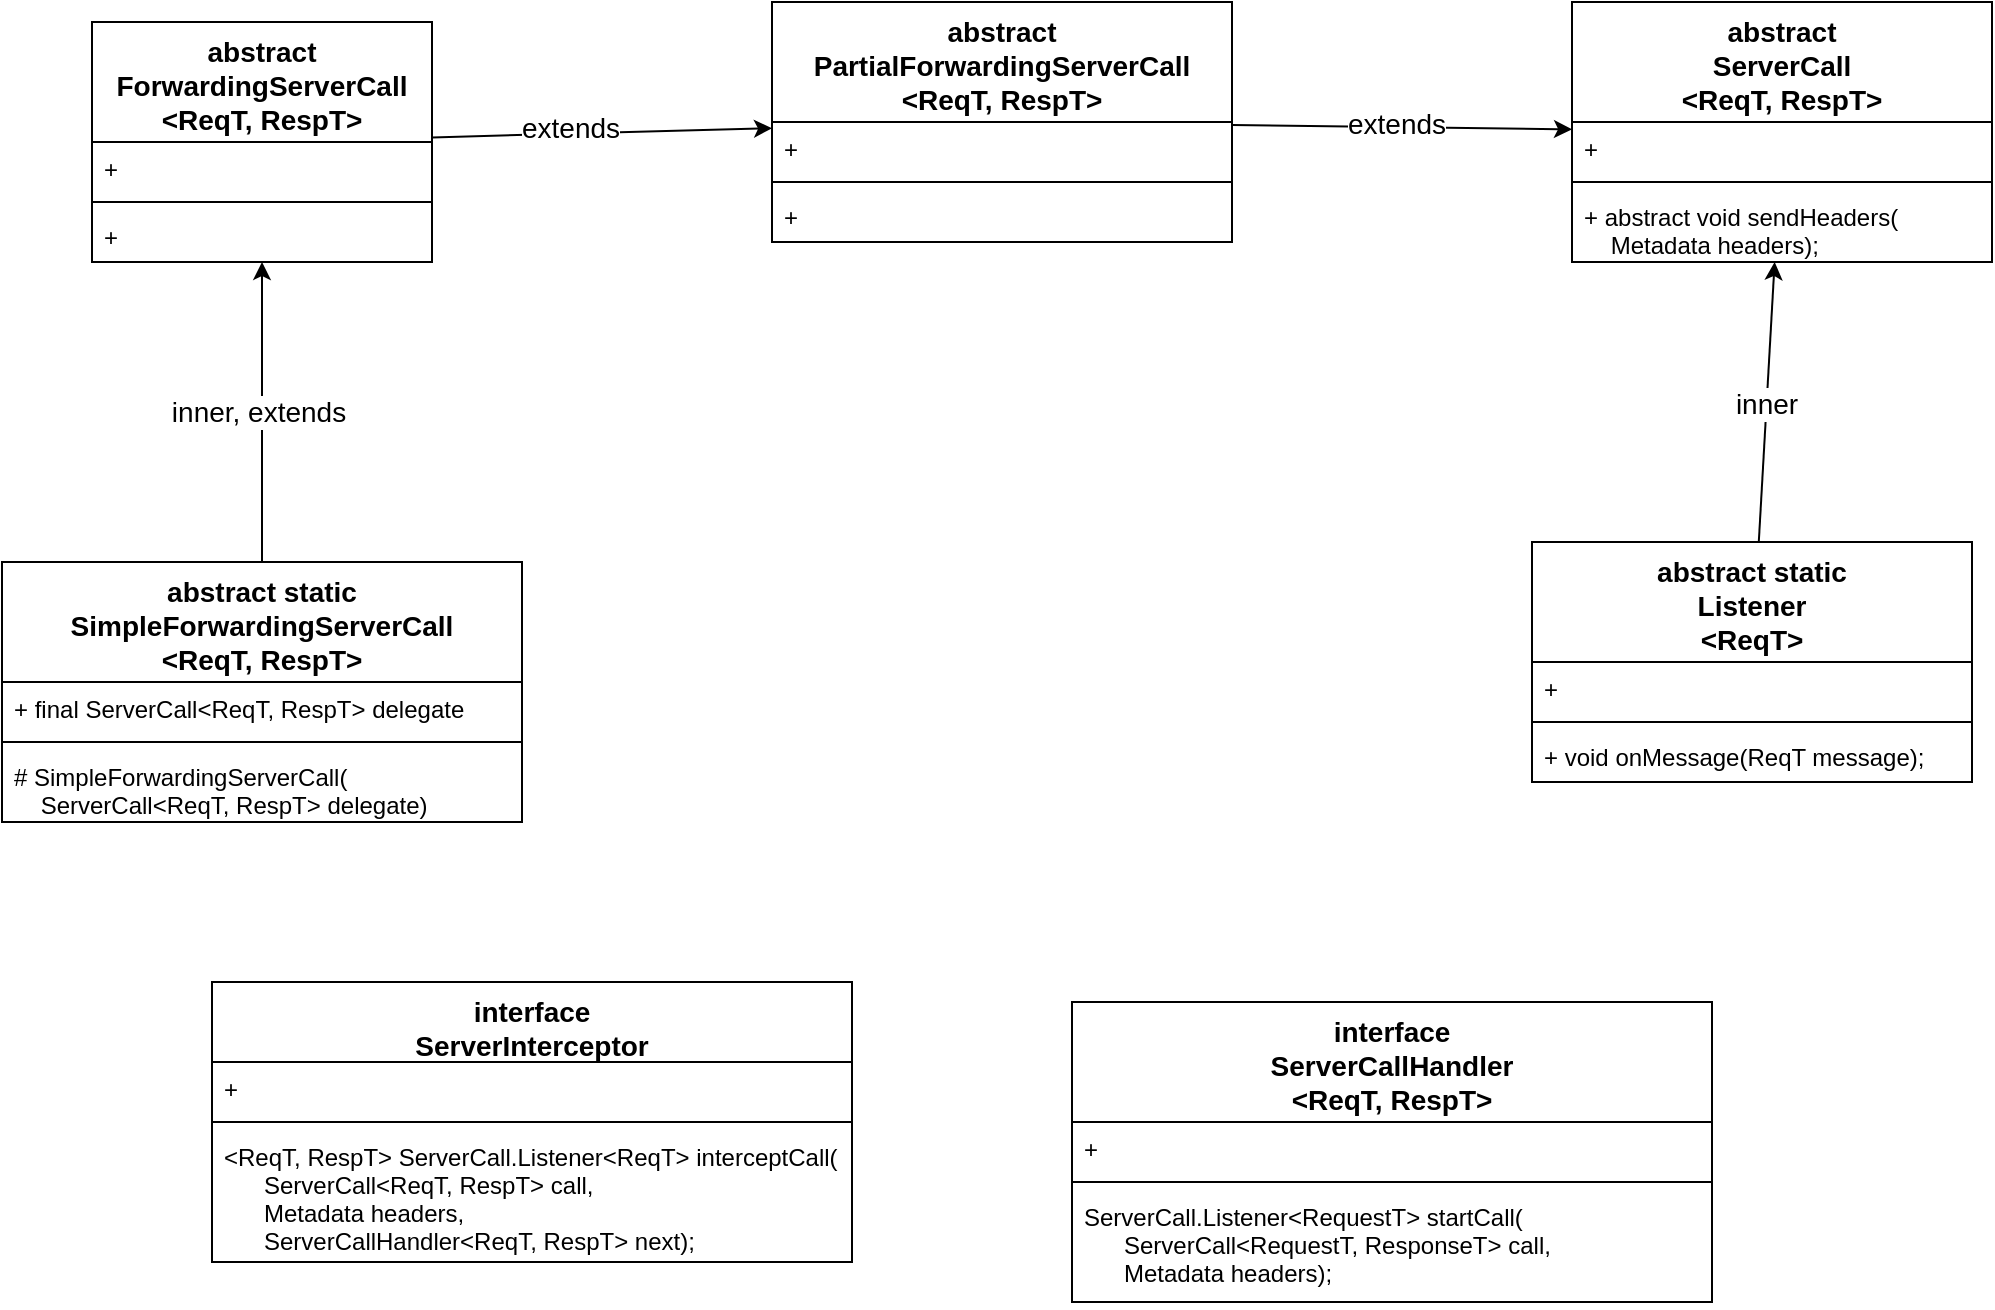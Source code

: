 <mxfile version="13.8.0" type="github"><diagram id="C5RBs43oDa-KdzZeNtuy" name="Page-1"><mxGraphModel dx="1662" dy="774" grid="1" gridSize="10" guides="1" tooltips="1" connect="1" arrows="1" fold="1" page="1" pageScale="1" pageWidth="827" pageHeight="1169" math="0" shadow="0"><root><mxCell id="WIyWlLk6GJQsqaUBKTNV-0"/><mxCell id="WIyWlLk6GJQsqaUBKTNV-1" parent="WIyWlLk6GJQsqaUBKTNV-0"/><mxCell id="zEvAv5s2AqDH9AjV4CPm-12" value="" style="endArrow=classic;html=1;fontSize=14;" edge="1" parent="WIyWlLk6GJQsqaUBKTNV-1" source="zEvAv5s2AqDH9AjV4CPm-5" target="zEvAv5s2AqDH9AjV4CPm-0"><mxGeometry width="50" height="50" relative="1" as="geometry"><mxPoint x="330" y="390" as="sourcePoint"/><mxPoint x="560" y="196" as="targetPoint"/></mxGeometry></mxCell><mxCell id="zEvAv5s2AqDH9AjV4CPm-13" value="inner" style="edgeLabel;html=1;align=center;verticalAlign=middle;resizable=0;points=[];fontSize=14;" vertex="1" connectable="0" parent="zEvAv5s2AqDH9AjV4CPm-12"><mxGeometry x="0.267" y="2" relative="1" as="geometry"><mxPoint y="19.48" as="offset"/></mxGeometry></mxCell><mxCell id="zEvAv5s2AqDH9AjV4CPm-26" value="" style="endArrow=classic;html=1;fontSize=14;" edge="1" parent="WIyWlLk6GJQsqaUBKTNV-1" source="zEvAv5s2AqDH9AjV4CPm-18" target="zEvAv5s2AqDH9AjV4CPm-22"><mxGeometry width="50" height="50" relative="1" as="geometry"><mxPoint x="810.968" y="410" as="sourcePoint"/><mxPoint x="814.032" y="220" as="targetPoint"/></mxGeometry></mxCell><mxCell id="zEvAv5s2AqDH9AjV4CPm-27" value="inner, extends" style="edgeLabel;html=1;align=center;verticalAlign=middle;resizable=0;points=[];fontSize=14;" vertex="1" connectable="0" parent="zEvAv5s2AqDH9AjV4CPm-26"><mxGeometry x="0.267" y="2" relative="1" as="geometry"><mxPoint y="19.48" as="offset"/></mxGeometry></mxCell><mxCell id="zEvAv5s2AqDH9AjV4CPm-0" value="abstract&#10;ServerCall&#10;&lt;ReqT, RespT&gt;" style="swimlane;fontStyle=1;align=center;verticalAlign=top;childLayout=stackLayout;horizontal=1;startSize=60;horizontalStack=0;resizeParent=1;resizeParentMax=0;resizeLast=0;collapsible=1;marginBottom=0;fontSize=14;" vertex="1" parent="WIyWlLk6GJQsqaUBKTNV-1"><mxGeometry x="840" y="50" width="210" height="130" as="geometry"/></mxCell><mxCell id="zEvAv5s2AqDH9AjV4CPm-1" value="+" style="text;strokeColor=none;fillColor=none;align=left;verticalAlign=top;spacingLeft=4;spacingRight=4;overflow=hidden;rotatable=0;points=[[0,0.5],[1,0.5]];portConstraint=eastwest;" vertex="1" parent="zEvAv5s2AqDH9AjV4CPm-0"><mxGeometry y="60" width="210" height="26" as="geometry"/></mxCell><mxCell id="zEvAv5s2AqDH9AjV4CPm-2" value="" style="line;strokeWidth=1;fillColor=none;align=left;verticalAlign=middle;spacingTop=-1;spacingLeft=3;spacingRight=3;rotatable=0;labelPosition=right;points=[];portConstraint=eastwest;" vertex="1" parent="zEvAv5s2AqDH9AjV4CPm-0"><mxGeometry y="86" width="210" height="8" as="geometry"/></mxCell><mxCell id="zEvAv5s2AqDH9AjV4CPm-3" value="+ abstract void sendHeaders(&#10;    Metadata headers);" style="text;strokeColor=none;fillColor=none;align=left;verticalAlign=top;spacingLeft=4;spacingRight=4;overflow=hidden;rotatable=0;points=[[0,0.5],[1,0.5]];portConstraint=eastwest;" vertex="1" parent="zEvAv5s2AqDH9AjV4CPm-0"><mxGeometry y="94" width="210" height="36" as="geometry"/></mxCell><mxCell id="zEvAv5s2AqDH9AjV4CPm-33" value="" style="endArrow=classic;html=1;fontSize=14;" edge="1" parent="WIyWlLk6GJQsqaUBKTNV-1" source="zEvAv5s2AqDH9AjV4CPm-22" target="zEvAv5s2AqDH9AjV4CPm-28"><mxGeometry width="50" height="50" relative="1" as="geometry"><mxPoint x="217.5" y="430" as="sourcePoint"/><mxPoint x="215.5" y="190" as="targetPoint"/></mxGeometry></mxCell><mxCell id="zEvAv5s2AqDH9AjV4CPm-34" value="extends" style="edgeLabel;html=1;align=center;verticalAlign=middle;resizable=0;points=[];fontSize=14;" vertex="1" connectable="0" parent="zEvAv5s2AqDH9AjV4CPm-33"><mxGeometry x="0.267" y="2" relative="1" as="geometry"><mxPoint x="-38.91" y="0.33" as="offset"/></mxGeometry></mxCell><mxCell id="zEvAv5s2AqDH9AjV4CPm-22" value="abstract&#10;ForwardingServerCall&#10;&lt;ReqT, RespT&gt;" style="swimlane;fontStyle=1;align=center;verticalAlign=top;childLayout=stackLayout;horizontal=1;startSize=60;horizontalStack=0;resizeParent=1;resizeParentMax=0;resizeLast=0;collapsible=1;marginBottom=0;fontSize=14;" vertex="1" parent="WIyWlLk6GJQsqaUBKTNV-1"><mxGeometry x="100" y="60" width="170" height="120" as="geometry"/></mxCell><mxCell id="zEvAv5s2AqDH9AjV4CPm-23" value="+" style="text;strokeColor=none;fillColor=none;align=left;verticalAlign=top;spacingLeft=4;spacingRight=4;overflow=hidden;rotatable=0;points=[[0,0.5],[1,0.5]];portConstraint=eastwest;" vertex="1" parent="zEvAv5s2AqDH9AjV4CPm-22"><mxGeometry y="60" width="170" height="26" as="geometry"/></mxCell><mxCell id="zEvAv5s2AqDH9AjV4CPm-24" value="" style="line;strokeWidth=1;fillColor=none;align=left;verticalAlign=middle;spacingTop=-1;spacingLeft=3;spacingRight=3;rotatable=0;labelPosition=right;points=[];portConstraint=eastwest;" vertex="1" parent="zEvAv5s2AqDH9AjV4CPm-22"><mxGeometry y="86" width="170" height="8" as="geometry"/></mxCell><mxCell id="zEvAv5s2AqDH9AjV4CPm-25" value="+" style="text;strokeColor=none;fillColor=none;align=left;verticalAlign=top;spacingLeft=4;spacingRight=4;overflow=hidden;rotatable=0;points=[[0,0.5],[1,0.5]];portConstraint=eastwest;" vertex="1" parent="zEvAv5s2AqDH9AjV4CPm-22"><mxGeometry y="94" width="170" height="26" as="geometry"/></mxCell><mxCell id="zEvAv5s2AqDH9AjV4CPm-35" value="" style="endArrow=classic;html=1;fontSize=14;" edge="1" parent="WIyWlLk6GJQsqaUBKTNV-1" source="zEvAv5s2AqDH9AjV4CPm-28" target="zEvAv5s2AqDH9AjV4CPm-0"><mxGeometry width="50" height="50" relative="1" as="geometry"><mxPoint x="280" y="127.976" as="sourcePoint"/><mxPoint x="500" y="122.738" as="targetPoint"/></mxGeometry></mxCell><mxCell id="zEvAv5s2AqDH9AjV4CPm-36" value="extends" style="edgeLabel;html=1;align=center;verticalAlign=middle;resizable=0;points=[];fontSize=14;" vertex="1" connectable="0" parent="zEvAv5s2AqDH9AjV4CPm-35"><mxGeometry x="0.267" y="2" relative="1" as="geometry"><mxPoint x="-26.0" y="1.776e-15" as="offset"/></mxGeometry></mxCell><mxCell id="zEvAv5s2AqDH9AjV4CPm-28" value="abstract&#10;PartialForwardingServerCall&#10;&lt;ReqT, RespT&gt;" style="swimlane;fontStyle=1;align=center;verticalAlign=top;childLayout=stackLayout;horizontal=1;startSize=60;horizontalStack=0;resizeParent=1;resizeParentMax=0;resizeLast=0;collapsible=1;marginBottom=0;fontSize=14;" vertex="1" parent="WIyWlLk6GJQsqaUBKTNV-1"><mxGeometry x="440" y="50" width="230" height="120" as="geometry"/></mxCell><mxCell id="zEvAv5s2AqDH9AjV4CPm-29" value="+" style="text;strokeColor=none;fillColor=none;align=left;verticalAlign=top;spacingLeft=4;spacingRight=4;overflow=hidden;rotatable=0;points=[[0,0.5],[1,0.5]];portConstraint=eastwest;" vertex="1" parent="zEvAv5s2AqDH9AjV4CPm-28"><mxGeometry y="60" width="230" height="26" as="geometry"/></mxCell><mxCell id="zEvAv5s2AqDH9AjV4CPm-30" value="" style="line;strokeWidth=1;fillColor=none;align=left;verticalAlign=middle;spacingTop=-1;spacingLeft=3;spacingRight=3;rotatable=0;labelPosition=right;points=[];portConstraint=eastwest;" vertex="1" parent="zEvAv5s2AqDH9AjV4CPm-28"><mxGeometry y="86" width="230" height="8" as="geometry"/></mxCell><mxCell id="zEvAv5s2AqDH9AjV4CPm-31" value="+" style="text;strokeColor=none;fillColor=none;align=left;verticalAlign=top;spacingLeft=4;spacingRight=4;overflow=hidden;rotatable=0;points=[[0,0.5],[1,0.5]];portConstraint=eastwest;" vertex="1" parent="zEvAv5s2AqDH9AjV4CPm-28"><mxGeometry y="94" width="230" height="26" as="geometry"/></mxCell><mxCell id="zEvAv5s2AqDH9AjV4CPm-14" value="interface&#10;ServerInterceptor" style="swimlane;fontStyle=1;align=center;verticalAlign=top;childLayout=stackLayout;horizontal=1;startSize=40;horizontalStack=0;resizeParent=1;resizeParentMax=0;resizeLast=0;collapsible=1;marginBottom=0;fontSize=14;" vertex="1" parent="WIyWlLk6GJQsqaUBKTNV-1"><mxGeometry x="160" y="540" width="320" height="140" as="geometry"/></mxCell><mxCell id="zEvAv5s2AqDH9AjV4CPm-15" value="+" style="text;strokeColor=none;fillColor=none;align=left;verticalAlign=top;spacingLeft=4;spacingRight=4;overflow=hidden;rotatable=0;points=[[0,0.5],[1,0.5]];portConstraint=eastwest;" vertex="1" parent="zEvAv5s2AqDH9AjV4CPm-14"><mxGeometry y="40" width="320" height="26" as="geometry"/></mxCell><mxCell id="zEvAv5s2AqDH9AjV4CPm-16" value="" style="line;strokeWidth=1;fillColor=none;align=left;verticalAlign=middle;spacingTop=-1;spacingLeft=3;spacingRight=3;rotatable=0;labelPosition=right;points=[];portConstraint=eastwest;" vertex="1" parent="zEvAv5s2AqDH9AjV4CPm-14"><mxGeometry y="66" width="320" height="8" as="geometry"/></mxCell><mxCell id="zEvAv5s2AqDH9AjV4CPm-17" value="&lt;ReqT, RespT&gt; ServerCall.Listener&lt;ReqT&gt; interceptCall(&#10;      ServerCall&lt;ReqT, RespT&gt; call,&#10;      Metadata headers,&#10;      ServerCallHandler&lt;ReqT, RespT&gt; next);" style="text;strokeColor=none;fillColor=none;align=left;verticalAlign=top;spacingLeft=4;spacingRight=4;overflow=hidden;rotatable=0;points=[[0,0.5],[1,0.5]];portConstraint=eastwest;" vertex="1" parent="zEvAv5s2AqDH9AjV4CPm-14"><mxGeometry y="74" width="320" height="66" as="geometry"/></mxCell><mxCell id="zEvAv5s2AqDH9AjV4CPm-37" value="interface&#10;ServerCallHandler&#10;&lt;ReqT, RespT&gt;" style="swimlane;fontStyle=1;align=center;verticalAlign=top;childLayout=stackLayout;horizontal=1;startSize=60;horizontalStack=0;resizeParent=1;resizeParentMax=0;resizeLast=0;collapsible=1;marginBottom=0;fontSize=14;" vertex="1" parent="WIyWlLk6GJQsqaUBKTNV-1"><mxGeometry x="590" y="550" width="320" height="150" as="geometry"/></mxCell><mxCell id="zEvAv5s2AqDH9AjV4CPm-38" value="+" style="text;strokeColor=none;fillColor=none;align=left;verticalAlign=top;spacingLeft=4;spacingRight=4;overflow=hidden;rotatable=0;points=[[0,0.5],[1,0.5]];portConstraint=eastwest;" vertex="1" parent="zEvAv5s2AqDH9AjV4CPm-37"><mxGeometry y="60" width="320" height="26" as="geometry"/></mxCell><mxCell id="zEvAv5s2AqDH9AjV4CPm-39" value="" style="line;strokeWidth=1;fillColor=none;align=left;verticalAlign=middle;spacingTop=-1;spacingLeft=3;spacingRight=3;rotatable=0;labelPosition=right;points=[];portConstraint=eastwest;" vertex="1" parent="zEvAv5s2AqDH9AjV4CPm-37"><mxGeometry y="86" width="320" height="8" as="geometry"/></mxCell><mxCell id="zEvAv5s2AqDH9AjV4CPm-40" value="ServerCall.Listener&lt;RequestT&gt; startCall(&#10;      ServerCall&lt;RequestT, ResponseT&gt; call,&#10;      Metadata headers);" style="text;strokeColor=none;fillColor=none;align=left;verticalAlign=top;spacingLeft=4;spacingRight=4;overflow=hidden;rotatable=0;points=[[0,0.5],[1,0.5]];portConstraint=eastwest;" vertex="1" parent="zEvAv5s2AqDH9AjV4CPm-37"><mxGeometry y="94" width="320" height="56" as="geometry"/></mxCell><mxCell id="zEvAv5s2AqDH9AjV4CPm-18" value="abstract static&#10;SimpleForwardingServerCall&#10;&lt;ReqT, RespT&gt;" style="swimlane;fontStyle=1;align=center;verticalAlign=top;childLayout=stackLayout;horizontal=1;startSize=60;horizontalStack=0;resizeParent=1;resizeParentMax=0;resizeLast=0;collapsible=1;marginBottom=0;fontSize=14;" vertex="1" parent="WIyWlLk6GJQsqaUBKTNV-1"><mxGeometry x="55" y="330" width="260" height="130" as="geometry"/></mxCell><mxCell id="zEvAv5s2AqDH9AjV4CPm-19" value="+ final ServerCall&lt;ReqT, RespT&gt; delegate" style="text;strokeColor=none;fillColor=none;align=left;verticalAlign=top;spacingLeft=4;spacingRight=4;overflow=hidden;rotatable=0;points=[[0,0.5],[1,0.5]];portConstraint=eastwest;" vertex="1" parent="zEvAv5s2AqDH9AjV4CPm-18"><mxGeometry y="60" width="260" height="26" as="geometry"/></mxCell><mxCell id="zEvAv5s2AqDH9AjV4CPm-20" value="" style="line;strokeWidth=1;fillColor=none;align=left;verticalAlign=middle;spacingTop=-1;spacingLeft=3;spacingRight=3;rotatable=0;labelPosition=right;points=[];portConstraint=eastwest;" vertex="1" parent="zEvAv5s2AqDH9AjV4CPm-18"><mxGeometry y="86" width="260" height="8" as="geometry"/></mxCell><mxCell id="zEvAv5s2AqDH9AjV4CPm-21" value="# SimpleForwardingServerCall(&#10;    ServerCall&lt;ReqT, RespT&gt; delegate)" style="text;strokeColor=none;fillColor=none;align=left;verticalAlign=top;spacingLeft=4;spacingRight=4;overflow=hidden;rotatable=0;points=[[0,0.5],[1,0.5]];portConstraint=eastwest;" vertex="1" parent="zEvAv5s2AqDH9AjV4CPm-18"><mxGeometry y="94" width="260" height="36" as="geometry"/></mxCell><mxCell id="zEvAv5s2AqDH9AjV4CPm-5" value="abstract static&#10;Listener&#10;&lt;ReqT&gt;" style="swimlane;fontStyle=1;align=center;verticalAlign=top;childLayout=stackLayout;horizontal=1;startSize=60;horizontalStack=0;resizeParent=1;resizeParentMax=0;resizeLast=0;collapsible=1;marginBottom=0;fontSize=14;" vertex="1" parent="WIyWlLk6GJQsqaUBKTNV-1"><mxGeometry x="820" y="320" width="220" height="120" as="geometry"/></mxCell><mxCell id="zEvAv5s2AqDH9AjV4CPm-6" value="+" style="text;strokeColor=none;fillColor=none;align=left;verticalAlign=top;spacingLeft=4;spacingRight=4;overflow=hidden;rotatable=0;points=[[0,0.5],[1,0.5]];portConstraint=eastwest;" vertex="1" parent="zEvAv5s2AqDH9AjV4CPm-5"><mxGeometry y="60" width="220" height="26" as="geometry"/></mxCell><mxCell id="zEvAv5s2AqDH9AjV4CPm-7" value="" style="line;strokeWidth=1;fillColor=none;align=left;verticalAlign=middle;spacingTop=-1;spacingLeft=3;spacingRight=3;rotatable=0;labelPosition=right;points=[];portConstraint=eastwest;" vertex="1" parent="zEvAv5s2AqDH9AjV4CPm-5"><mxGeometry y="86" width="220" height="8" as="geometry"/></mxCell><mxCell id="zEvAv5s2AqDH9AjV4CPm-8" value="+ void onMessage(ReqT message);" style="text;strokeColor=none;fillColor=none;align=left;verticalAlign=top;spacingLeft=4;spacingRight=4;overflow=hidden;rotatable=0;points=[[0,0.5],[1,0.5]];portConstraint=eastwest;" vertex="1" parent="zEvAv5s2AqDH9AjV4CPm-5"><mxGeometry y="94" width="220" height="26" as="geometry"/></mxCell></root></mxGraphModel></diagram></mxfile>